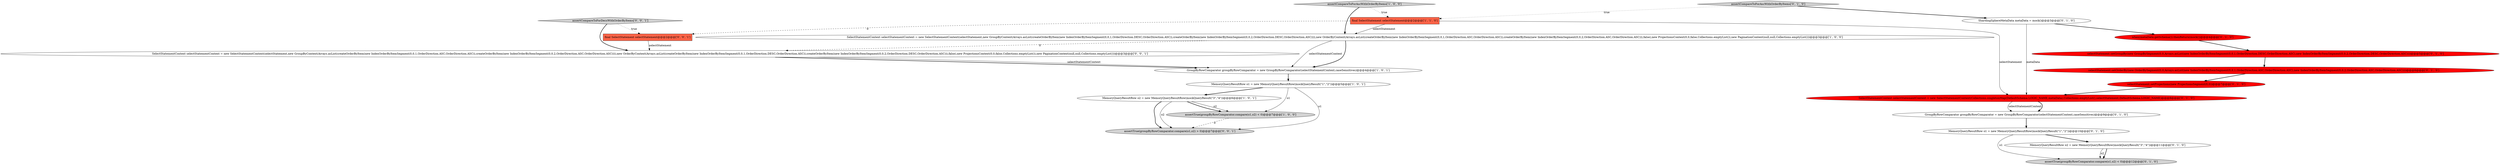 digraph {
19 [style = filled, label = "assertCompareToForDecsWithOrderByItems['0', '0', '1']", fillcolor = lightgray, shape = diamond image = "AAA0AAABBB3BBB"];
7 [style = filled, label = "GroupByRowComparator groupByRowComparator = new GroupByRowComparator(selectStatementContext,caseSensitives)@@@9@@@['0', '1', '0']", fillcolor = white, shape = ellipse image = "AAA0AAABBB2BBB"];
15 [style = filled, label = "assertTrue(groupByRowComparator.compare(o1,o2) < 0)@@@12@@@['0', '1', '0']", fillcolor = lightgray, shape = ellipse image = "AAA0AAABBB2BBB"];
6 [style = filled, label = "MemoryQueryResultRow o1 = new MemoryQueryResultRow(mockQueryResult(\"1\",\"2\"))@@@5@@@['1', '0', '1']", fillcolor = white, shape = ellipse image = "AAA0AAABBB1BBB"];
1 [style = filled, label = "assertCompareToForAscWithOrderByItems['1', '0', '0']", fillcolor = lightgray, shape = diamond image = "AAA0AAABBB1BBB"];
11 [style = filled, label = "SelectStatementContext selectStatementContext = new SelectStatementContext(Collections.singletonMap(DefaultSchema.LOGIC_NAME,metaData),Collections.emptyList(),selectStatement,DefaultSchema.LOGIC_NAME)@@@8@@@['0', '1', '0']", fillcolor = red, shape = ellipse image = "AAA1AAABBB2BBB"];
16 [style = filled, label = "selectStatement.setOrderBy(new OrderBySegment(0,0,Arrays.asList(new IndexOrderByItemSegment(0,0,1,OrderDirection.ASC,OrderDirection.ASC),new IndexOrderByItemSegment(0,0,2,OrderDirection.ASC,OrderDirection.ASC))))@@@6@@@['0', '1', '0']", fillcolor = red, shape = ellipse image = "AAA1AAABBB2BBB"];
21 [style = filled, label = "final SelectStatement selectStatement@@@2@@@['0', '0', '1']", fillcolor = tomato, shape = box image = "AAA0AAABBB3BBB"];
0 [style = filled, label = "final SelectStatement selectStatement@@@2@@@['1', '1', '0']", fillcolor = tomato, shape = box image = "AAA0AAABBB1BBB"];
2 [style = filled, label = "MemoryQueryResultRow o2 = new MemoryQueryResultRow(mockQueryResult(\"3\",\"4\"))@@@6@@@['1', '0', '1']", fillcolor = white, shape = ellipse image = "AAA0AAABBB1BBB"];
12 [style = filled, label = "ShardingSphereMetaData metaData = mock()@@@3@@@['0', '1', '0']", fillcolor = white, shape = ellipse image = "AAA0AAABBB2BBB"];
14 [style = filled, label = "when(metaData.getSchema()).thenReturn(mock())@@@4@@@['0', '1', '0']", fillcolor = red, shape = ellipse image = "AAA1AAABBB2BBB"];
4 [style = filled, label = "GroupByRowComparator groupByRowComparator = new GroupByRowComparator(selectStatementContext,caseSensitives)@@@4@@@['1', '0', '1']", fillcolor = white, shape = ellipse image = "AAA0AAABBB1BBB"];
3 [style = filled, label = "SelectStatementContext selectStatementContext = new SelectStatementContext(selectStatement,new GroupByContext(Arrays.asList(createOrderByItem(new IndexOrderByItemSegment(0,0,1,OrderDirection.DESC,OrderDirection.ASC)),createOrderByItem(new IndexOrderByItemSegment(0,0,2,OrderDirection.DESC,OrderDirection.ASC)))),new OrderByContext(Arrays.asList(createOrderByItem(new IndexOrderByItemSegment(0,0,1,OrderDirection.ASC,OrderDirection.ASC)),createOrderByItem(new IndexOrderByItemSegment(0,0,2,OrderDirection.ASC,OrderDirection.ASC))),false),new ProjectionsContext(0,0,false,Collections.emptyList()),new PaginationContext(null,null,Collections.emptyList()))@@@3@@@['1', '0', '0']", fillcolor = white, shape = ellipse image = "AAA0AAABBB1BBB"];
5 [style = filled, label = "assertTrue(groupByRowComparator.compare(o1,o2) < 0)@@@7@@@['1', '0', '0']", fillcolor = lightgray, shape = ellipse image = "AAA0AAABBB1BBB"];
20 [style = filled, label = "assertTrue(groupByRowComparator.compare(o1,o2) > 0)@@@7@@@['0', '0', '1']", fillcolor = lightgray, shape = ellipse image = "AAA0AAABBB3BBB"];
18 [style = filled, label = "SelectStatementContext selectStatementContext = new SelectStatementContext(selectStatement,new GroupByContext(Arrays.asList(createOrderByItem(new IndexOrderByItemSegment(0,0,1,OrderDirection.ASC,OrderDirection.ASC)),createOrderByItem(new IndexOrderByItemSegment(0,0,2,OrderDirection.ASC,OrderDirection.ASC)))),new OrderByContext(Arrays.asList(createOrderByItem(new IndexOrderByItemSegment(0,0,1,OrderDirection.DESC,OrderDirection.ASC)),createOrderByItem(new IndexOrderByItemSegment(0,0,2,OrderDirection.DESC,OrderDirection.ASC))),false),new ProjectionsContext(0,0,false,Collections.emptyList()),new PaginationContext(null,null,Collections.emptyList()))@@@3@@@['0', '0', '1']", fillcolor = white, shape = ellipse image = "AAA0AAABBB3BBB"];
8 [style = filled, label = "MemoryQueryResultRow o1 = new MemoryQueryResultRow(mockQueryResult(\"1\",\"2\"))@@@10@@@['0', '1', '0']", fillcolor = white, shape = ellipse image = "AAA0AAABBB2BBB"];
17 [style = filled, label = "assertCompareToForAscWithOrderByItems['0', '1', '0']", fillcolor = lightgray, shape = diamond image = "AAA0AAABBB2BBB"];
9 [style = filled, label = "selectStatement.setGroupBy(new GroupBySegment(0,0,Arrays.asList(new IndexOrderByItemSegment(0,0,1,OrderDirection.DESC,OrderDirection.ASC),new IndexOrderByItemSegment(0,0,2,OrderDirection.DESC,OrderDirection.ASC))))@@@5@@@['0', '1', '0']", fillcolor = red, shape = ellipse image = "AAA1AAABBB2BBB"];
13 [style = filled, label = "MemoryQueryResultRow o2 = new MemoryQueryResultRow(mockQueryResult(\"3\",\"4\"))@@@11@@@['0', '1', '0']", fillcolor = white, shape = ellipse image = "AAA0AAABBB2BBB"];
10 [style = filled, label = "selectStatement.setProjections(new ProjectionsSegment(0,0))@@@7@@@['0', '1', '0']", fillcolor = red, shape = ellipse image = "AAA1AAABBB2BBB"];
17->0 [style = dotted, label="true"];
2->20 [style = bold, label=""];
19->18 [style = bold, label=""];
21->18 [style = solid, label="selectStatement"];
12->11 [style = solid, label="metaData"];
4->6 [style = bold, label=""];
16->10 [style = bold, label=""];
3->4 [style = solid, label="selectStatementContext"];
2->5 [style = solid, label="o2"];
3->18 [style = dashed, label="0"];
11->7 [style = solid, label="selectStatementContext"];
1->3 [style = bold, label=""];
0->3 [style = solid, label="selectStatement"];
0->11 [style = solid, label="selectStatement"];
19->21 [style = dotted, label="true"];
7->8 [style = bold, label=""];
3->4 [style = bold, label=""];
9->16 [style = bold, label=""];
5->20 [style = dashed, label="0"];
6->2 [style = bold, label=""];
8->15 [style = solid, label="o1"];
17->12 [style = bold, label=""];
18->4 [style = bold, label=""];
0->21 [style = dashed, label="0"];
12->14 [style = bold, label=""];
18->4 [style = solid, label="selectStatementContext"];
14->9 [style = bold, label=""];
6->5 [style = solid, label="o1"];
13->15 [style = bold, label=""];
1->0 [style = dotted, label="true"];
6->20 [style = solid, label="o1"];
11->7 [style = bold, label=""];
2->20 [style = solid, label="o2"];
8->13 [style = bold, label=""];
2->5 [style = bold, label=""];
13->15 [style = solid, label="o2"];
10->11 [style = bold, label=""];
}
